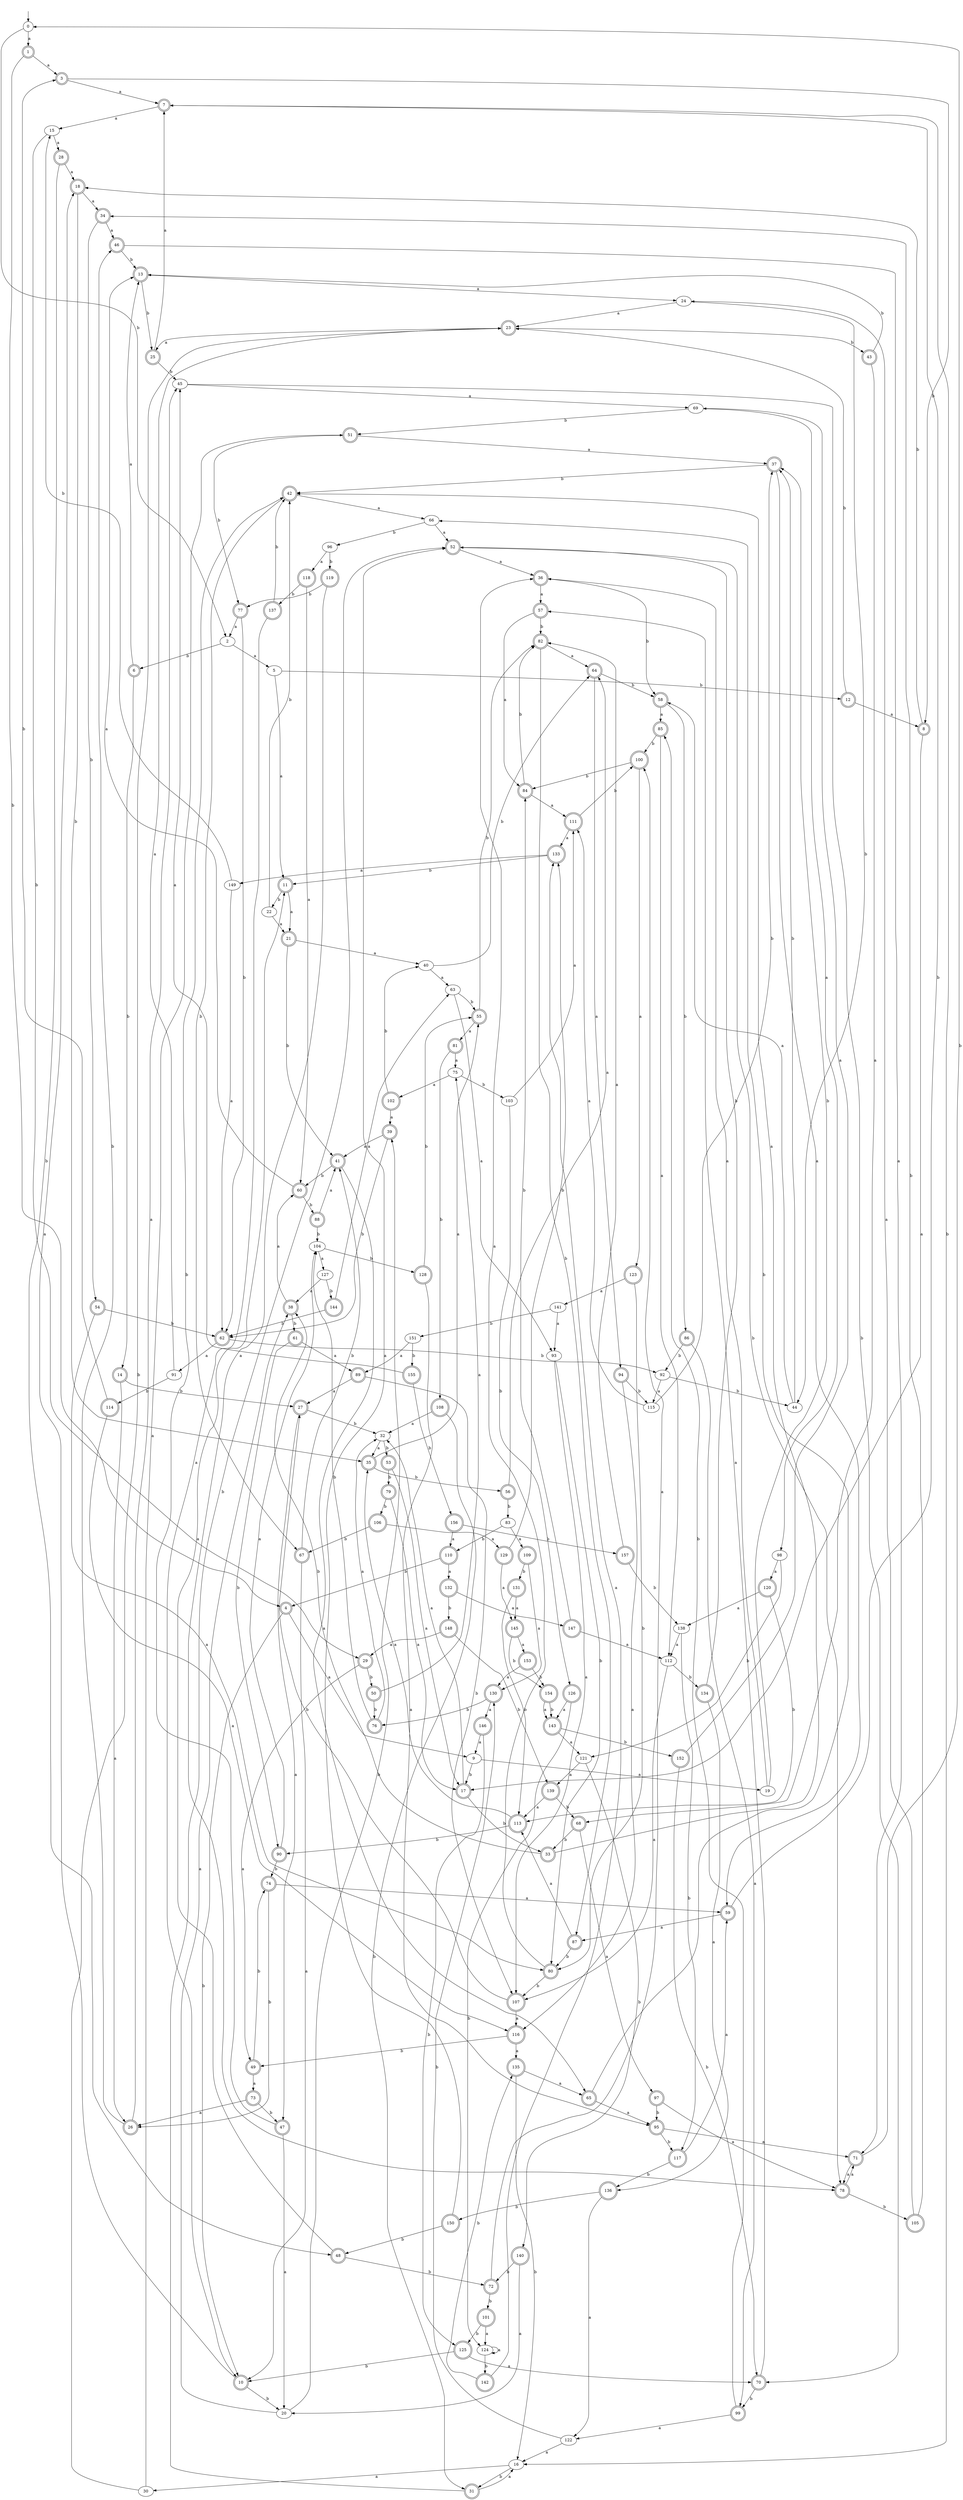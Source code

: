 digraph RandomDFA {
  __start0 [label="", shape=none];
  __start0 -> 0 [label=""];
  0 [shape=circle]
  0 -> 1 [label="a"]
  0 -> 2 [label="b"]
  1 [shape=doublecircle]
  1 -> 3 [label="a"]
  1 -> 4 [label="b"]
  2
  2 -> 5 [label="a"]
  2 -> 6 [label="b"]
  3 [shape=doublecircle]
  3 -> 7 [label="a"]
  3 -> 8 [label="b"]
  4 [shape=doublecircle]
  4 -> 9 [label="a"]
  4 -> 10 [label="b"]
  5
  5 -> 11 [label="a"]
  5 -> 12 [label="b"]
  6 [shape=doublecircle]
  6 -> 13 [label="a"]
  6 -> 14 [label="b"]
  7 [shape=doublecircle]
  7 -> 15 [label="a"]
  7 -> 16 [label="b"]
  8 [shape=doublecircle]
  8 -> 17 [label="a"]
  8 -> 18 [label="b"]
  9
  9 -> 19 [label="a"]
  9 -> 17 [label="b"]
  10 [shape=doublecircle]
  10 -> 18 [label="a"]
  10 -> 20 [label="b"]
  11 [shape=doublecircle]
  11 -> 21 [label="a"]
  11 -> 22 [label="b"]
  12 [shape=doublecircle]
  12 -> 8 [label="a"]
  12 -> 23 [label="b"]
  13 [shape=doublecircle]
  13 -> 24 [label="a"]
  13 -> 25 [label="b"]
  14 [shape=doublecircle]
  14 -> 26 [label="a"]
  14 -> 27 [label="b"]
  15
  15 -> 28 [label="a"]
  15 -> 29 [label="b"]
  16
  16 -> 30 [label="a"]
  16 -> 31 [label="b"]
  17 [shape=doublecircle]
  17 -> 32 [label="a"]
  17 -> 33 [label="b"]
  18 [shape=doublecircle]
  18 -> 34 [label="a"]
  18 -> 35 [label="b"]
  19
  19 -> 36 [label="a"]
  19 -> 37 [label="b"]
  20
  20 -> 38 [label="a"]
  20 -> 39 [label="b"]
  21 [shape=doublecircle]
  21 -> 40 [label="a"]
  21 -> 41 [label="b"]
  22
  22 -> 21 [label="a"]
  22 -> 42 [label="b"]
  23 [shape=doublecircle]
  23 -> 25 [label="a"]
  23 -> 43 [label="b"]
  24
  24 -> 23 [label="a"]
  24 -> 44 [label="b"]
  25 [shape=doublecircle]
  25 -> 7 [label="a"]
  25 -> 45 [label="b"]
  26 [shape=doublecircle]
  26 -> 45 [label="a"]
  26 -> 46 [label="b"]
  27 [shape=doublecircle]
  27 -> 47 [label="a"]
  27 -> 32 [label="b"]
  28 [shape=doublecircle]
  28 -> 18 [label="a"]
  28 -> 48 [label="b"]
  29 [shape=doublecircle]
  29 -> 49 [label="a"]
  29 -> 50 [label="b"]
  30
  30 -> 51 [label="a"]
  30 -> 23 [label="b"]
  31 [shape=doublecircle]
  31 -> 16 [label="a"]
  31 -> 52 [label="b"]
  32
  32 -> 35 [label="a"]
  32 -> 53 [label="b"]
  33 [shape=doublecircle]
  33 -> 42 [label="a"]
  33 -> 38 [label="b"]
  34 [shape=doublecircle]
  34 -> 46 [label="a"]
  34 -> 54 [label="b"]
  35 [shape=doublecircle]
  35 -> 55 [label="a"]
  35 -> 56 [label="b"]
  36 [shape=doublecircle]
  36 -> 57 [label="a"]
  36 -> 58 [label="b"]
  37 [shape=doublecircle]
  37 -> 59 [label="a"]
  37 -> 42 [label="b"]
  38 [shape=doublecircle]
  38 -> 60 [label="a"]
  38 -> 61 [label="b"]
  39 [shape=doublecircle]
  39 -> 41 [label="a"]
  39 -> 62 [label="b"]
  40
  40 -> 63 [label="a"]
  40 -> 64 [label="b"]
  41 [shape=doublecircle]
  41 -> 65 [label="a"]
  41 -> 60 [label="b"]
  42 [shape=doublecircle]
  42 -> 66 [label="a"]
  42 -> 67 [label="b"]
  43 [shape=doublecircle]
  43 -> 68 [label="a"]
  43 -> 13 [label="b"]
  44
  44 -> 58 [label="a"]
  44 -> 37 [label="b"]
  45
  45 -> 69 [label="a"]
  45 -> 70 [label="b"]
  46 [shape=doublecircle]
  46 -> 71 [label="a"]
  46 -> 13 [label="b"]
  47 [shape=doublecircle]
  47 -> 20 [label="a"]
  47 -> 42 [label="b"]
  48 [shape=doublecircle]
  48 -> 11 [label="a"]
  48 -> 72 [label="b"]
  49 [shape=doublecircle]
  49 -> 73 [label="a"]
  49 -> 74 [label="b"]
  50 [shape=doublecircle]
  50 -> 75 [label="a"]
  50 -> 76 [label="b"]
  51 [shape=doublecircle]
  51 -> 37 [label="a"]
  51 -> 77 [label="b"]
  52 [shape=doublecircle]
  52 -> 36 [label="a"]
  52 -> 78 [label="b"]
  53 [shape=doublecircle]
  53 -> 17 [label="a"]
  53 -> 79 [label="b"]
  54 [shape=doublecircle]
  54 -> 80 [label="a"]
  54 -> 62 [label="b"]
  55 [shape=doublecircle]
  55 -> 81 [label="a"]
  55 -> 82 [label="b"]
  56 [shape=doublecircle]
  56 -> 64 [label="a"]
  56 -> 83 [label="b"]
  57 [shape=doublecircle]
  57 -> 84 [label="a"]
  57 -> 82 [label="b"]
  58 [shape=doublecircle]
  58 -> 85 [label="a"]
  58 -> 86 [label="b"]
  59 [shape=doublecircle]
  59 -> 87 [label="a"]
  59 -> 7 [label="b"]
  60 [shape=doublecircle]
  60 -> 13 [label="a"]
  60 -> 88 [label="b"]
  61 [shape=doublecircle]
  61 -> 89 [label="a"]
  61 -> 90 [label="b"]
  62 [shape=doublecircle]
  62 -> 91 [label="a"]
  62 -> 92 [label="b"]
  63
  63 -> 93 [label="a"]
  63 -> 55 [label="b"]
  64 [shape=doublecircle]
  64 -> 94 [label="a"]
  64 -> 58 [label="b"]
  65 [shape=doublecircle]
  65 -> 95 [label="a"]
  65 -> 66 [label="b"]
  66
  66 -> 52 [label="a"]
  66 -> 96 [label="b"]
  67 [shape=doublecircle]
  67 -> 10 [label="a"]
  67 -> 41 [label="b"]
  68 [shape=doublecircle]
  68 -> 97 [label="a"]
  68 -> 33 [label="b"]
  69
  69 -> 98 [label="a"]
  69 -> 51 [label="b"]
  70 [shape=doublecircle]
  70 -> 57 [label="a"]
  70 -> 99 [label="b"]
  71 [shape=doublecircle]
  71 -> 78 [label="a"]
  71 -> 0 [label="b"]
  72 [shape=doublecircle]
  72 -> 100 [label="a"]
  72 -> 101 [label="b"]
  73 [shape=doublecircle]
  73 -> 26 [label="a"]
  73 -> 47 [label="b"]
  74 [shape=doublecircle]
  74 -> 59 [label="a"]
  74 -> 26 [label="b"]
  75
  75 -> 102 [label="a"]
  75 -> 103 [label="b"]
  76 [shape=doublecircle]
  76 -> 32 [label="a"]
  76 -> 104 [label="b"]
  77 [shape=doublecircle]
  77 -> 2 [label="a"]
  77 -> 62 [label="b"]
  78 [shape=doublecircle]
  78 -> 71 [label="a"]
  78 -> 105 [label="b"]
  79 [shape=doublecircle]
  79 -> 17 [label="a"]
  79 -> 106 [label="b"]
  80 [shape=doublecircle]
  80 -> 36 [label="a"]
  80 -> 107 [label="b"]
  81 [shape=doublecircle]
  81 -> 75 [label="a"]
  81 -> 108 [label="b"]
  82 [shape=doublecircle]
  82 -> 64 [label="a"]
  82 -> 87 [label="b"]
  83
  83 -> 109 [label="a"]
  83 -> 110 [label="b"]
  84 [shape=doublecircle]
  84 -> 111 [label="a"]
  84 -> 82 [label="b"]
  85 [shape=doublecircle]
  85 -> 112 [label="a"]
  85 -> 100 [label="b"]
  86 [shape=doublecircle]
  86 -> 99 [label="a"]
  86 -> 92 [label="b"]
  87 [shape=doublecircle]
  87 -> 113 [label="a"]
  87 -> 80 [label="b"]
  88 [shape=doublecircle]
  88 -> 41 [label="a"]
  88 -> 104 [label="b"]
  89 [shape=doublecircle]
  89 -> 27 [label="a"]
  89 -> 107 [label="b"]
  90 [shape=doublecircle]
  90 -> 104 [label="a"]
  90 -> 74 [label="b"]
  91
  91 -> 23 [label="a"]
  91 -> 114 [label="b"]
  92
  92 -> 115 [label="a"]
  92 -> 44 [label="b"]
  93
  93 -> 107 [label="a"]
  93 -> 80 [label="b"]
  94 [shape=doublecircle]
  94 -> 116 [label="a"]
  94 -> 115 [label="b"]
  95 [shape=doublecircle]
  95 -> 71 [label="a"]
  95 -> 117 [label="b"]
  96
  96 -> 118 [label="a"]
  96 -> 119 [label="b"]
  97 [shape=doublecircle]
  97 -> 78 [label="a"]
  97 -> 95 [label="b"]
  98
  98 -> 120 [label="a"]
  98 -> 121 [label="b"]
  99 [shape=doublecircle]
  99 -> 122 [label="a"]
  99 -> 85 [label="b"]
  100 [shape=doublecircle]
  100 -> 123 [label="a"]
  100 -> 84 [label="b"]
  101 [shape=doublecircle]
  101 -> 124 [label="a"]
  101 -> 125 [label="b"]
  102 [shape=doublecircle]
  102 -> 39 [label="a"]
  102 -> 40 [label="b"]
  103
  103 -> 111 [label="a"]
  103 -> 126 [label="b"]
  104
  104 -> 127 [label="a"]
  104 -> 128 [label="b"]
  105 [shape=doublecircle]
  105 -> 24 [label="a"]
  105 -> 34 [label="b"]
  106 [shape=doublecircle]
  106 -> 129 [label="a"]
  106 -> 67 [label="b"]
  107 [shape=doublecircle]
  107 -> 116 [label="a"]
  107 -> 27 [label="b"]
  108 [shape=doublecircle]
  108 -> 32 [label="a"]
  108 -> 31 [label="b"]
  109 [shape=doublecircle]
  109 -> 130 [label="a"]
  109 -> 131 [label="b"]
  110 [shape=doublecircle]
  110 -> 132 [label="a"]
  110 -> 4 [label="b"]
  111 [shape=doublecircle]
  111 -> 133 [label="a"]
  111 -> 100 [label="b"]
  112
  112 -> 107 [label="a"]
  112 -> 134 [label="b"]
  113 [shape=doublecircle]
  113 -> 35 [label="a"]
  113 -> 90 [label="b"]
  114 [shape=doublecircle]
  114 -> 116 [label="a"]
  114 -> 3 [label="b"]
  115
  115 -> 111 [label="a"]
  115 -> 37 [label="b"]
  116 [shape=doublecircle]
  116 -> 135 [label="a"]
  116 -> 49 [label="b"]
  117 [shape=doublecircle]
  117 -> 59 [label="a"]
  117 -> 136 [label="b"]
  118 [shape=doublecircle]
  118 -> 60 [label="a"]
  118 -> 137 [label="b"]
  119 [shape=doublecircle]
  119 -> 78 [label="a"]
  119 -> 77 [label="b"]
  120 [shape=doublecircle]
  120 -> 138 [label="a"]
  120 -> 113 [label="b"]
  121
  121 -> 139 [label="a"]
  121 -> 140 [label="b"]
  122
  122 -> 16 [label="a"]
  122 -> 130 [label="b"]
  123 [shape=doublecircle]
  123 -> 141 [label="a"]
  123 -> 80 [label="b"]
  124
  124 -> 124 [label="a"]
  124 -> 142 [label="b"]
  125 [shape=doublecircle]
  125 -> 70 [label="a"]
  125 -> 10 [label="b"]
  126 [shape=doublecircle]
  126 -> 143 [label="a"]
  126 -> 124 [label="b"]
  127
  127 -> 38 [label="a"]
  127 -> 144 [label="b"]
  128 [shape=doublecircle]
  128 -> 95 [label="a"]
  128 -> 55 [label="b"]
  129 [shape=doublecircle]
  129 -> 145 [label="a"]
  129 -> 133 [label="b"]
  130 [shape=doublecircle]
  130 -> 146 [label="a"]
  130 -> 76 [label="b"]
  131 [shape=doublecircle]
  131 -> 145 [label="a"]
  131 -> 113 [label="b"]
  132 [shape=doublecircle]
  132 -> 147 [label="a"]
  132 -> 148 [label="b"]
  133 [shape=doublecircle]
  133 -> 149 [label="a"]
  133 -> 11 [label="b"]
  134 [shape=doublecircle]
  134 -> 136 [label="a"]
  134 -> 52 [label="b"]
  135 [shape=doublecircle]
  135 -> 65 [label="a"]
  135 -> 16 [label="b"]
  136 [shape=doublecircle]
  136 -> 122 [label="a"]
  136 -> 150 [label="b"]
  137 [shape=doublecircle]
  137 -> 10 [label="a"]
  137 -> 42 [label="b"]
  138
  138 -> 112 [label="a"]
  138 -> 117 [label="b"]
  139 [shape=doublecircle]
  139 -> 113 [label="a"]
  139 -> 68 [label="b"]
  140 [shape=doublecircle]
  140 -> 20 [label="a"]
  140 -> 72 [label="b"]
  141
  141 -> 93 [label="a"]
  141 -> 151 [label="b"]
  142 [shape=doublecircle]
  142 -> 133 [label="a"]
  142 -> 135 [label="b"]
  143 [shape=doublecircle]
  143 -> 121 [label="a"]
  143 -> 152 [label="b"]
  144 [shape=doublecircle]
  144 -> 63 [label="a"]
  144 -> 62 [label="b"]
  145 [shape=doublecircle]
  145 -> 153 [label="a"]
  145 -> 154 [label="b"]
  146 [shape=doublecircle]
  146 -> 9 [label="a"]
  146 -> 125 [label="b"]
  147 [shape=doublecircle]
  147 -> 112 [label="a"]
  147 -> 84 [label="b"]
  148 [shape=doublecircle]
  148 -> 29 [label="a"]
  148 -> 139 [label="b"]
  149
  149 -> 62 [label="a"]
  149 -> 15 [label="b"]
  150 [shape=doublecircle]
  150 -> 52 [label="a"]
  150 -> 48 [label="b"]
  151
  151 -> 89 [label="a"]
  151 -> 155 [label="b"]
  152 [shape=doublecircle]
  152 -> 69 [label="a"]
  152 -> 70 [label="b"]
  153 [shape=doublecircle]
  153 -> 130 [label="a"]
  153 -> 154 [label="b"]
  154 [shape=doublecircle]
  154 -> 143 [label="a"]
  154 -> 143 [label="b"]
  155 [shape=doublecircle]
  155 -> 45 [label="a"]
  155 -> 156 [label="b"]
  156 [shape=doublecircle]
  156 -> 110 [label="a"]
  156 -> 157 [label="b"]
  157 [shape=doublecircle]
  157 -> 82 [label="a"]
  157 -> 138 [label="b"]
}
